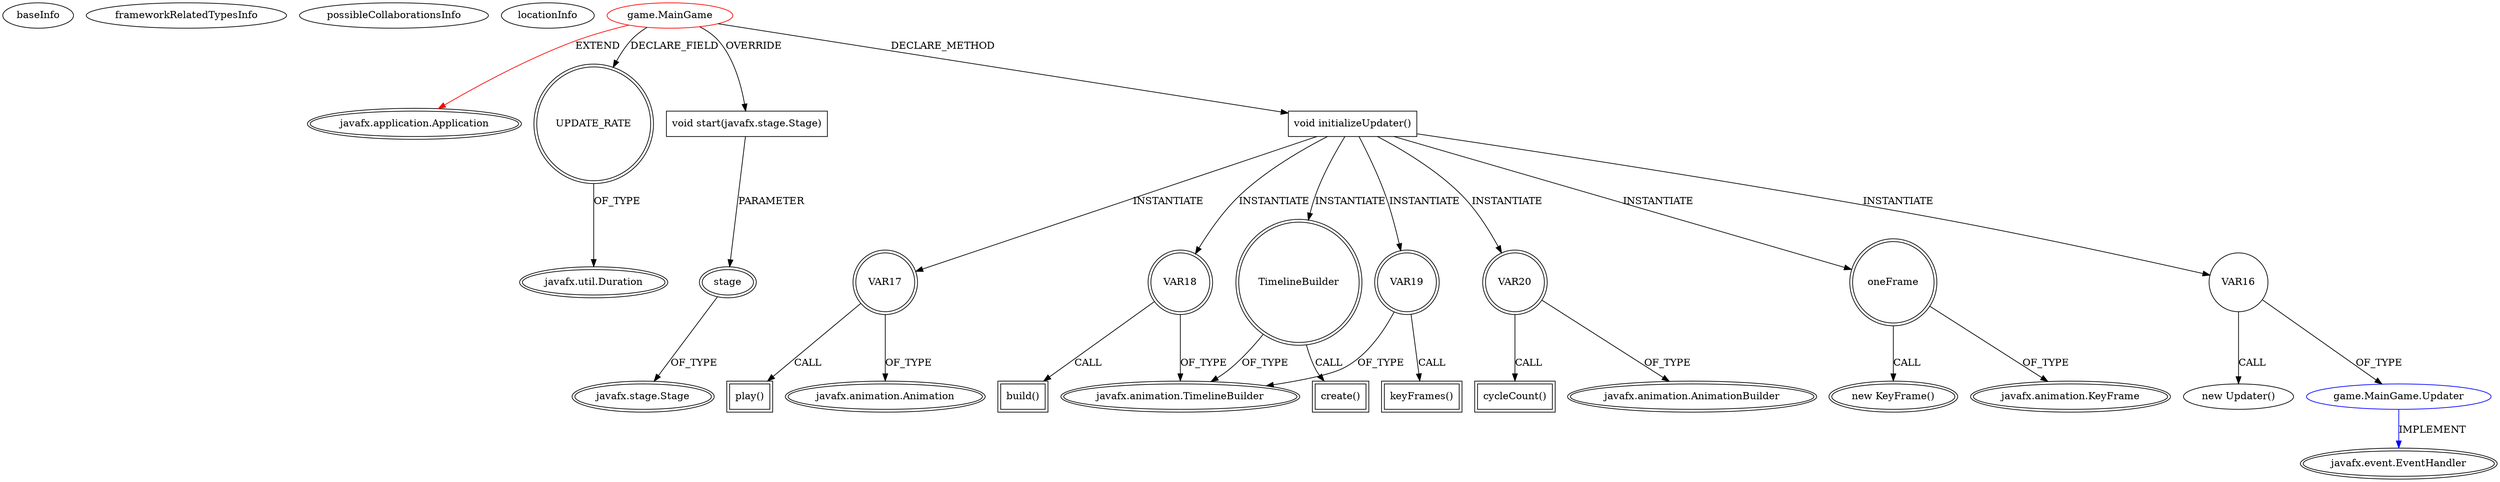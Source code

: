digraph {
baseInfo[graphId=161,category="extension_graph",isAnonymous=false,possibleRelation=true]
frameworkRelatedTypesInfo[0="javafx.application.Application"]
possibleCollaborationsInfo[0="161~CLIENT_METHOD_DECLARATION-INSTANTIATION-~javafx.application.Application ~javafx.event.EventHandler ~false~false"]
locationInfo[projectName="BeayemX-ConnectGame",filePath="/BeayemX-ConnectGame/ConnectGame-master/src/game/MainGame.java",contextSignature="MainGame",graphId="161"]
0[label="game.MainGame",vertexType="ROOT_CLIENT_CLASS_DECLARATION",isFrameworkType=false,color=red]
1[label="javafx.application.Application",vertexType="FRAMEWORK_CLASS_TYPE",isFrameworkType=true,peripheries=2]
2[label="UPDATE_RATE",vertexType="FIELD_DECLARATION",isFrameworkType=true,peripheries=2,shape=circle]
3[label="javafx.util.Duration",vertexType="FRAMEWORK_CLASS_TYPE",isFrameworkType=true,peripheries=2]
4[label="void start(javafx.stage.Stage)",vertexType="OVERRIDING_METHOD_DECLARATION",isFrameworkType=false,shape=box]
5[label="stage",vertexType="PARAMETER_DECLARATION",isFrameworkType=true,peripheries=2]
6[label="javafx.stage.Stage",vertexType="FRAMEWORK_CLASS_TYPE",isFrameworkType=true,peripheries=2]
52[label="void initializeUpdater()",vertexType="CLIENT_METHOD_DECLARATION",isFrameworkType=false,shape=box]
54[label="oneFrame",vertexType="VARIABLE_EXPRESION",isFrameworkType=true,peripheries=2,shape=circle]
55[label="javafx.animation.KeyFrame",vertexType="FRAMEWORK_CLASS_TYPE",isFrameworkType=true,peripheries=2]
53[label="new KeyFrame()",vertexType="CONSTRUCTOR_CALL",isFrameworkType=true,peripheries=2]
57[label="VAR16",vertexType="VARIABLE_EXPRESION",isFrameworkType=false,shape=circle]
58[label="game.MainGame.Updater",vertexType="REFERENCE_CLIENT_CLASS_DECLARATION",isFrameworkType=false,color=blue]
59[label="javafx.event.EventHandler",vertexType="FRAMEWORK_INTERFACE_TYPE",isFrameworkType=true,peripheries=2]
56[label="new Updater()",vertexType="CONSTRUCTOR_CALL",isFrameworkType=false]
60[label="VAR17",vertexType="VARIABLE_EXPRESION",isFrameworkType=true,peripheries=2,shape=circle]
62[label="javafx.animation.Animation",vertexType="FRAMEWORK_CLASS_TYPE",isFrameworkType=true,peripheries=2]
61[label="play()",vertexType="INSIDE_CALL",isFrameworkType=true,peripheries=2,shape=box]
63[label="VAR18",vertexType="VARIABLE_EXPRESION",isFrameworkType=true,peripheries=2,shape=circle]
65[label="javafx.animation.TimelineBuilder",vertexType="FRAMEWORK_CLASS_TYPE",isFrameworkType=true,peripheries=2]
64[label="build()",vertexType="INSIDE_CALL",isFrameworkType=true,peripheries=2,shape=box]
66[label="VAR19",vertexType="VARIABLE_EXPRESION",isFrameworkType=true,peripheries=2,shape=circle]
67[label="keyFrames()",vertexType="INSIDE_CALL",isFrameworkType=true,peripheries=2,shape=box]
69[label="VAR20",vertexType="VARIABLE_EXPRESION",isFrameworkType=true,peripheries=2,shape=circle]
71[label="javafx.animation.AnimationBuilder",vertexType="FRAMEWORK_CLASS_TYPE",isFrameworkType=true,peripheries=2]
70[label="cycleCount()",vertexType="INSIDE_CALL",isFrameworkType=true,peripheries=2,shape=box]
72[label="TimelineBuilder",vertexType="VARIABLE_EXPRESION",isFrameworkType=true,peripheries=2,shape=circle]
73[label="create()",vertexType="INSIDE_CALL",isFrameworkType=true,peripheries=2,shape=box]
0->1[label="EXTEND",color=red]
0->2[label="DECLARE_FIELD"]
2->3[label="OF_TYPE"]
0->4[label="OVERRIDE"]
5->6[label="OF_TYPE"]
4->5[label="PARAMETER"]
0->52[label="DECLARE_METHOD"]
52->54[label="INSTANTIATE"]
54->55[label="OF_TYPE"]
54->53[label="CALL"]
52->57[label="INSTANTIATE"]
58->59[label="IMPLEMENT",color=blue]
57->58[label="OF_TYPE"]
57->56[label="CALL"]
52->60[label="INSTANTIATE"]
60->62[label="OF_TYPE"]
60->61[label="CALL"]
52->63[label="INSTANTIATE"]
63->65[label="OF_TYPE"]
63->64[label="CALL"]
52->66[label="INSTANTIATE"]
66->65[label="OF_TYPE"]
66->67[label="CALL"]
52->69[label="INSTANTIATE"]
69->71[label="OF_TYPE"]
69->70[label="CALL"]
52->72[label="INSTANTIATE"]
72->65[label="OF_TYPE"]
72->73[label="CALL"]
}

